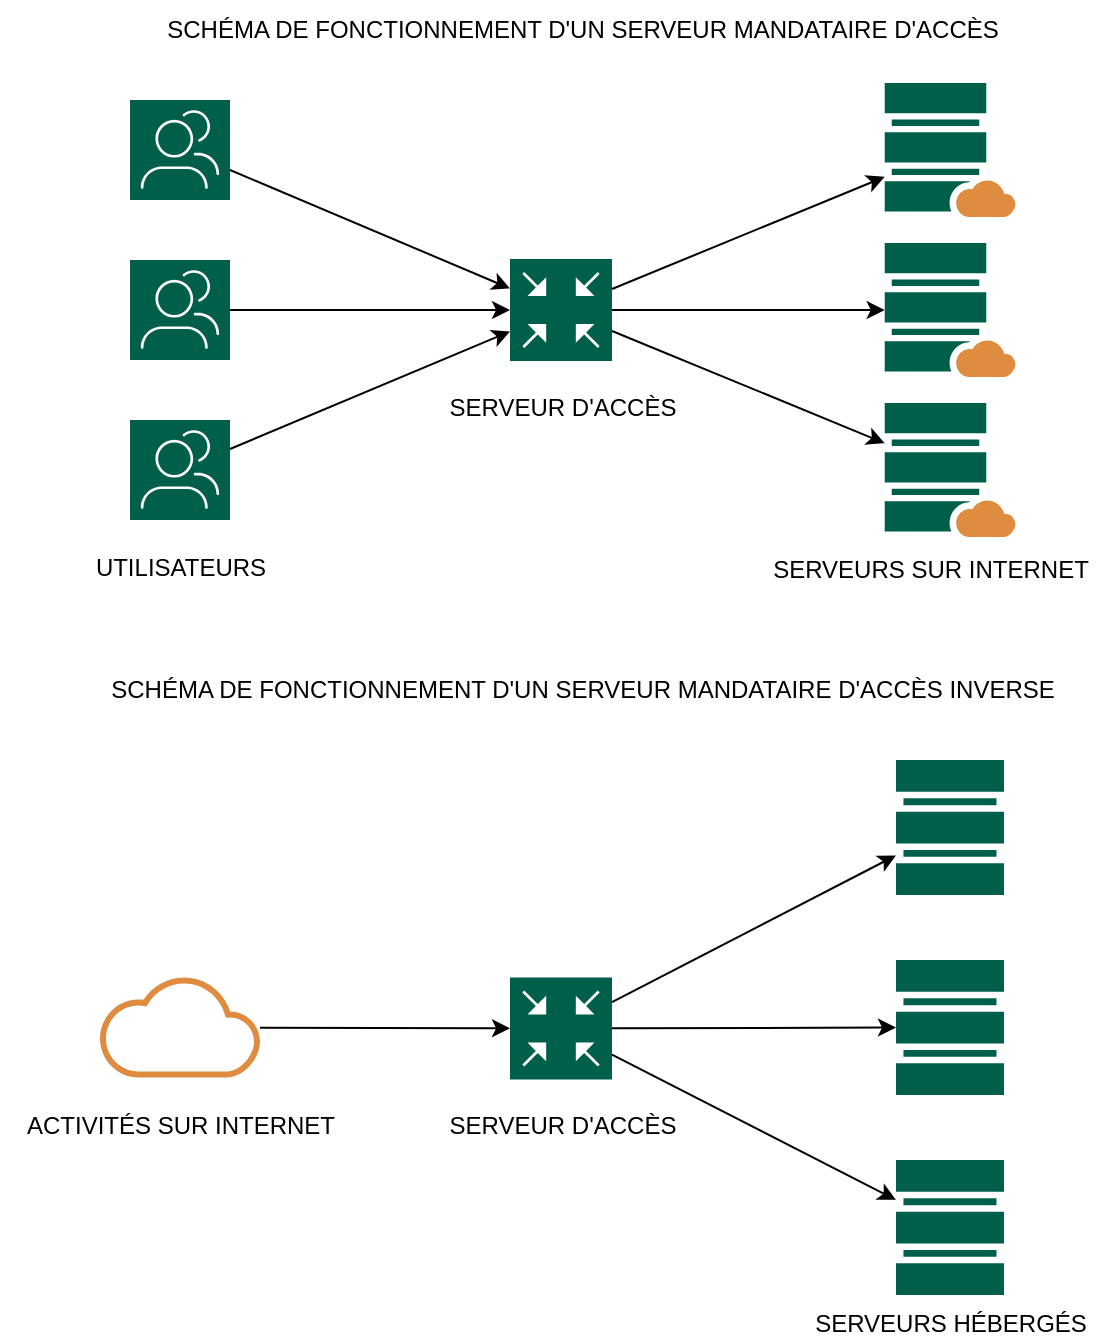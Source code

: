 <mxfile version="22.0.3" type="device">
  <diagram name="Page-1" id="GPKHhl-x_TGkI87y6dcY">
    <mxGraphModel dx="1430" dy="874" grid="1" gridSize="10" guides="1" tooltips="1" connect="1" arrows="1" fold="1" page="1" pageScale="1" pageWidth="2000" pageHeight="1000" math="0" shadow="0">
      <root>
        <mxCell id="0" />
        <mxCell id="1" parent="0" />
        <mxCell id="XFJ3F3PA1zDrVVTepNZo-6" value="" style="sketch=0;pointerEvents=1;shadow=0;dashed=0;html=1;strokeColor=none;fillColor=#005F4B;labelPosition=center;verticalLabelPosition=bottom;verticalAlign=top;align=center;outlineConnect=0;shape=mxgraph.veeam2.cloud_repository;" vertex="1" parent="1">
          <mxGeometry x="1177.35" y="351.48" width="65.29" height="67.05" as="geometry" />
        </mxCell>
        <mxCell id="XFJ3F3PA1zDrVVTepNZo-7" value="" style="sketch=0;pointerEvents=1;shadow=0;dashed=0;html=1;strokeColor=none;fillColor=#005F4B;labelPosition=center;verticalLabelPosition=bottom;verticalAlign=top;align=center;outlineConnect=0;shape=mxgraph.veeam2.datastore;" vertex="1" parent="1">
          <mxGeometry x="1183" y="610" width="54" height="67.5" as="geometry" />
        </mxCell>
        <mxCell id="XFJ3F3PA1zDrVVTepNZo-9" value="" style="sketch=0;pointerEvents=1;shadow=0;dashed=0;html=1;strokeColor=none;fillColor=#005F4B;labelPosition=center;verticalLabelPosition=bottom;verticalAlign=top;align=center;outlineConnect=0;shape=mxgraph.veeam2.flr_helper_appliance;" vertex="1" parent="1">
          <mxGeometry x="990" y="359.5" width="51" height="51" as="geometry" />
        </mxCell>
        <mxCell id="XFJ3F3PA1zDrVVTepNZo-10" value="" style="sketch=0;pointerEvents=1;shadow=0;dashed=0;html=1;strokeColor=none;fillColor=#005F4B;labelPosition=center;verticalLabelPosition=bottom;verticalAlign=top;align=center;outlineConnect=0;shape=mxgraph.veeam2.user_group;" vertex="1" parent="1">
          <mxGeometry x="800" y="280" width="50" height="50" as="geometry" />
        </mxCell>
        <mxCell id="XFJ3F3PA1zDrVVTepNZo-11" value="" style="sketch=0;pointerEvents=1;shadow=0;dashed=0;html=1;strokeColor=none;fillColor=#005F4B;labelPosition=center;verticalLabelPosition=bottom;verticalAlign=top;align=center;outlineConnect=0;shape=mxgraph.veeam2.user_group;" vertex="1" parent="1">
          <mxGeometry x="800" y="360" width="50" height="50" as="geometry" />
        </mxCell>
        <mxCell id="XFJ3F3PA1zDrVVTepNZo-12" value="" style="sketch=0;pointerEvents=1;shadow=0;dashed=0;html=1;strokeColor=none;fillColor=#005F4B;labelPosition=center;verticalLabelPosition=bottom;verticalAlign=top;align=center;outlineConnect=0;shape=mxgraph.veeam2.user_group;" vertex="1" parent="1">
          <mxGeometry x="800" y="440" width="50" height="50" as="geometry" />
        </mxCell>
        <mxCell id="XFJ3F3PA1zDrVVTepNZo-15" value="" style="endArrow=classic;html=1;rounded=0;" edge="1" parent="1" target="XFJ3F3PA1zDrVVTepNZo-9">
          <mxGeometry width="50" height="50" relative="1" as="geometry">
            <mxPoint x="850" y="315" as="sourcePoint" />
            <mxPoint x="1000" y="375" as="targetPoint" />
          </mxGeometry>
        </mxCell>
        <mxCell id="XFJ3F3PA1zDrVVTepNZo-16" value="" style="endArrow=classic;html=1;rounded=0;" edge="1" parent="1" source="XFJ3F3PA1zDrVVTepNZo-11" target="XFJ3F3PA1zDrVVTepNZo-9">
          <mxGeometry width="50" height="50" relative="1" as="geometry">
            <mxPoint x="860" y="325" as="sourcePoint" />
            <mxPoint x="1010" y="390" as="targetPoint" />
          </mxGeometry>
        </mxCell>
        <mxCell id="XFJ3F3PA1zDrVVTepNZo-17" value="" style="endArrow=classic;html=1;rounded=0;" edge="1" parent="1" source="XFJ3F3PA1zDrVVTepNZo-12" target="XFJ3F3PA1zDrVVTepNZo-9">
          <mxGeometry width="50" height="50" relative="1" as="geometry">
            <mxPoint x="860" y="395" as="sourcePoint" />
            <mxPoint x="1010" y="395" as="targetPoint" />
          </mxGeometry>
        </mxCell>
        <mxCell id="XFJ3F3PA1zDrVVTepNZo-18" value="" style="endArrow=classic;html=1;rounded=0;" edge="1" parent="1" source="XFJ3F3PA1zDrVVTepNZo-9" target="XFJ3F3PA1zDrVVTepNZo-6">
          <mxGeometry width="50" height="50" relative="1" as="geometry">
            <mxPoint x="1110" y="400" as="sourcePoint" />
            <mxPoint x="1010" y="395" as="targetPoint" />
          </mxGeometry>
        </mxCell>
        <mxCell id="XFJ3F3PA1zDrVVTepNZo-19" value="" style="sketch=0;pointerEvents=1;shadow=0;dashed=0;html=1;strokeColor=none;fillColor=#df8b40;labelPosition=center;verticalLabelPosition=bottom;verticalAlign=top;align=center;outlineConnect=0;shape=mxgraph.veeam2.cloud;" vertex="1" parent="1">
          <mxGeometry x="785" y="718.75" width="80" height="50" as="geometry" />
        </mxCell>
        <mxCell id="XFJ3F3PA1zDrVVTepNZo-20" value="" style="sketch=0;pointerEvents=1;shadow=0;dashed=0;html=1;strokeColor=none;fillColor=#005F4B;labelPosition=center;verticalLabelPosition=bottom;verticalAlign=top;align=center;outlineConnect=0;shape=mxgraph.veeam2.flr_helper_appliance;" vertex="1" parent="1">
          <mxGeometry x="990" y="718.75" width="51" height="51" as="geometry" />
        </mxCell>
        <mxCell id="XFJ3F3PA1zDrVVTepNZo-21" value="UTILISATEURS" style="text;html=1;align=center;verticalAlign=middle;resizable=0;points=[];autosize=1;strokeColor=none;fillColor=none;" vertex="1" parent="1">
          <mxGeometry x="770" y="498.53" width="110" height="30" as="geometry" />
        </mxCell>
        <mxCell id="XFJ3F3PA1zDrVVTepNZo-22" value="SERVEUR D&#39;ACCÈS" style="text;html=1;align=center;verticalAlign=middle;resizable=0;points=[];autosize=1;strokeColor=none;fillColor=none;" vertex="1" parent="1">
          <mxGeometry x="945.5" y="418.53" width="140" height="30" as="geometry" />
        </mxCell>
        <mxCell id="XFJ3F3PA1zDrVVTepNZo-23" value="SERVEURS SUR INTERNET" style="text;html=1;align=center;verticalAlign=middle;resizable=0;points=[];autosize=1;strokeColor=none;fillColor=none;" vertex="1" parent="1">
          <mxGeometry x="1110" y="500" width="180" height="30" as="geometry" />
        </mxCell>
        <mxCell id="XFJ3F3PA1zDrVVTepNZo-24" value="SCHÉMA DE FONCTIONNEMENT D&#39;UN SERVEUR MANDATAIRE D&#39;ACCÈS" style="text;html=1;align=center;verticalAlign=middle;resizable=0;points=[];autosize=1;strokeColor=none;fillColor=none;" vertex="1" parent="1">
          <mxGeometry x="805.5" y="230" width="440" height="30" as="geometry" />
        </mxCell>
        <mxCell id="XFJ3F3PA1zDrVVTepNZo-25" value="SCHÉMA DE FONCTIONNEMENT D&#39;UN SERVEUR MANDATAIRE D&#39;ACCÈS INVERSE" style="text;html=1;align=center;verticalAlign=middle;resizable=0;points=[];autosize=1;strokeColor=none;fillColor=none;" vertex="1" parent="1">
          <mxGeometry x="775.5" y="560" width="500" height="30" as="geometry" />
        </mxCell>
        <mxCell id="XFJ3F3PA1zDrVVTepNZo-26" value="" style="endArrow=classic;html=1;rounded=0;" edge="1" parent="1" source="XFJ3F3PA1zDrVVTepNZo-19" target="XFJ3F3PA1zDrVVTepNZo-20">
          <mxGeometry width="50" height="50" relative="1" as="geometry">
            <mxPoint x="1020" y="580" as="sourcePoint" />
            <mxPoint x="1070" y="530" as="targetPoint" />
          </mxGeometry>
        </mxCell>
        <mxCell id="XFJ3F3PA1zDrVVTepNZo-27" value="" style="endArrow=classic;html=1;rounded=0;" edge="1" parent="1" source="XFJ3F3PA1zDrVVTepNZo-20">
          <mxGeometry width="50" height="50" relative="1" as="geometry">
            <mxPoint x="890" y="754" as="sourcePoint" />
            <mxPoint x="1183" y="743.75" as="targetPoint" />
          </mxGeometry>
        </mxCell>
        <mxCell id="XFJ3F3PA1zDrVVTepNZo-28" value="" style="sketch=0;pointerEvents=1;shadow=0;dashed=0;html=1;strokeColor=none;fillColor=#005F4B;labelPosition=center;verticalLabelPosition=bottom;verticalAlign=top;align=center;outlineConnect=0;shape=mxgraph.veeam2.datastore;" vertex="1" parent="1">
          <mxGeometry x="1183" y="710" width="54" height="67.5" as="geometry" />
        </mxCell>
        <mxCell id="XFJ3F3PA1zDrVVTepNZo-29" value="SERVEURS HÉBERGÉS" style="sketch=0;pointerEvents=1;shadow=0;dashed=0;html=1;strokeColor=none;fillColor=#005F4B;labelPosition=center;verticalLabelPosition=bottom;verticalAlign=top;align=center;outlineConnect=0;shape=mxgraph.veeam2.datastore;" vertex="1" parent="1">
          <mxGeometry x="1183" y="810" width="54" height="67.5" as="geometry" />
        </mxCell>
        <mxCell id="XFJ3F3PA1zDrVVTepNZo-30" value="" style="endArrow=classic;html=1;rounded=0;" edge="1" parent="1" source="XFJ3F3PA1zDrVVTepNZo-20" target="XFJ3F3PA1zDrVVTepNZo-7">
          <mxGeometry width="50" height="50" relative="1" as="geometry">
            <mxPoint x="1061" y="754" as="sourcePoint" />
            <mxPoint x="1193" y="753.75" as="targetPoint" />
          </mxGeometry>
        </mxCell>
        <mxCell id="XFJ3F3PA1zDrVVTepNZo-31" value="" style="endArrow=classic;html=1;rounded=0;" edge="1" parent="1" source="XFJ3F3PA1zDrVVTepNZo-20" target="XFJ3F3PA1zDrVVTepNZo-29">
          <mxGeometry width="50" height="50" relative="1" as="geometry">
            <mxPoint x="1061" y="740" as="sourcePoint" />
            <mxPoint x="1193" y="668" as="targetPoint" />
          </mxGeometry>
        </mxCell>
        <mxCell id="XFJ3F3PA1zDrVVTepNZo-32" value="" style="sketch=0;pointerEvents=1;shadow=0;dashed=0;html=1;strokeColor=none;fillColor=#005F4B;labelPosition=center;verticalLabelPosition=bottom;verticalAlign=top;align=center;outlineConnect=0;shape=mxgraph.veeam2.cloud_repository;" vertex="1" parent="1">
          <mxGeometry x="1177.35" y="271.48" width="65.29" height="67.05" as="geometry" />
        </mxCell>
        <mxCell id="XFJ3F3PA1zDrVVTepNZo-33" value="" style="sketch=0;pointerEvents=1;shadow=0;dashed=0;html=1;strokeColor=none;fillColor=#005F4B;labelPosition=center;verticalLabelPosition=bottom;verticalAlign=top;align=center;outlineConnect=0;shape=mxgraph.veeam2.cloud_repository;" vertex="1" parent="1">
          <mxGeometry x="1177.35" y="431.48" width="65.29" height="67.05" as="geometry" />
        </mxCell>
        <mxCell id="XFJ3F3PA1zDrVVTepNZo-34" value="" style="endArrow=classic;html=1;rounded=0;" edge="1" parent="1" source="XFJ3F3PA1zDrVVTepNZo-9" target="XFJ3F3PA1zDrVVTepNZo-33">
          <mxGeometry width="50" height="50" relative="1" as="geometry">
            <mxPoint x="1061" y="395" as="sourcePoint" />
            <mxPoint x="1180" y="395" as="targetPoint" />
          </mxGeometry>
        </mxCell>
        <mxCell id="XFJ3F3PA1zDrVVTepNZo-35" value="" style="endArrow=classic;html=1;rounded=0;" edge="1" parent="1" source="XFJ3F3PA1zDrVVTepNZo-9" target="XFJ3F3PA1zDrVVTepNZo-32">
          <mxGeometry width="50" height="50" relative="1" as="geometry">
            <mxPoint x="1061" y="407" as="sourcePoint" />
            <mxPoint x="1180" y="460" as="targetPoint" />
          </mxGeometry>
        </mxCell>
        <mxCell id="XFJ3F3PA1zDrVVTepNZo-36" value="SERVEUR D&#39;ACCÈS" style="text;html=1;align=center;verticalAlign=middle;resizable=0;points=[];autosize=1;strokeColor=none;fillColor=none;" vertex="1" parent="1">
          <mxGeometry x="945.5" y="777.5" width="140" height="30" as="geometry" />
        </mxCell>
        <mxCell id="XFJ3F3PA1zDrVVTepNZo-37" value="ACTIVITÉS SUR INTERNET" style="text;html=1;align=center;verticalAlign=middle;resizable=0;points=[];autosize=1;strokeColor=none;fillColor=none;" vertex="1" parent="1">
          <mxGeometry x="735" y="777.5" width="180" height="30" as="geometry" />
        </mxCell>
      </root>
    </mxGraphModel>
  </diagram>
</mxfile>

